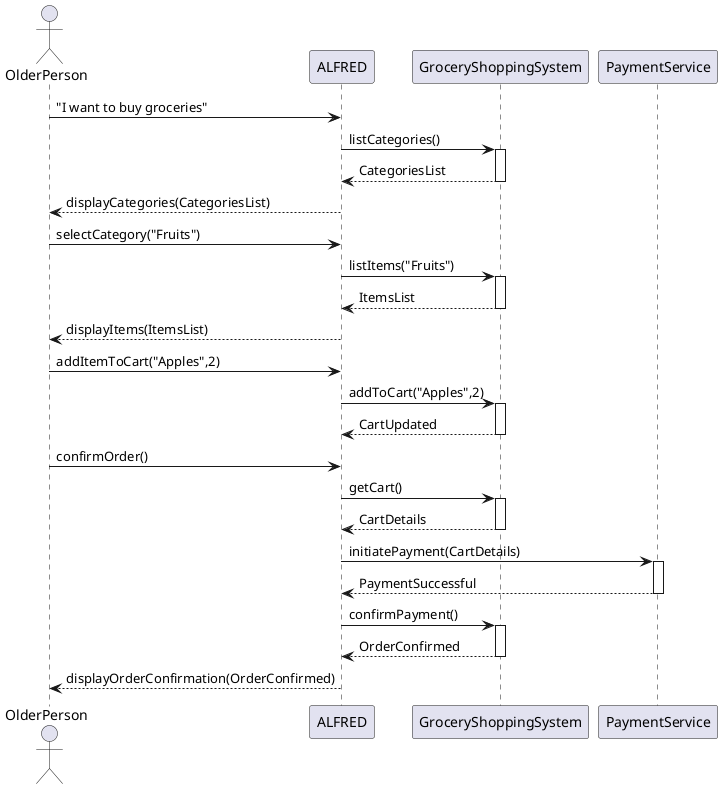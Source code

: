 @startuml
actor OlderPerson as User
participant "ALFRED" as Alfred
participant "GroceryShoppingSystem" as Grocery
participant "PaymentService" as Payment

User -> Alfred : "I want to buy groceries"
Alfred -> Grocery : listCategories()
activate Grocery
Grocery --> Alfred: CategoriesList
deactivate Grocery
Alfred --> User : displayCategories(CategoriesList)
User -> Alfred : selectCategory("Fruits")
Alfred -> Grocery : listItems("Fruits")
activate Grocery
Grocery --> Alfred : ItemsList
deactivate Grocery
Alfred --> User : displayItems(ItemsList)
User -> Alfred : addItemToCart("Apples",2)
Alfred -> Grocery : addToCart("Apples",2)
activate Grocery
Grocery --> Alfred: CartUpdated
deactivate Grocery
User -> Alfred : confirmOrder()
Alfred -> Grocery : getCart()
activate Grocery
Grocery --> Alfred : CartDetails
deactivate Grocery
Alfred -> Payment : initiatePayment(CartDetails)
activate Payment
Payment --> Alfred : PaymentSuccessful
deactivate Payment
Alfred -> Grocery : confirmPayment()
activate Grocery
Grocery --> Alfred : OrderConfirmed
deactivate Grocery
Alfred --> User : displayOrderConfirmation(OrderConfirmed)

@enduml